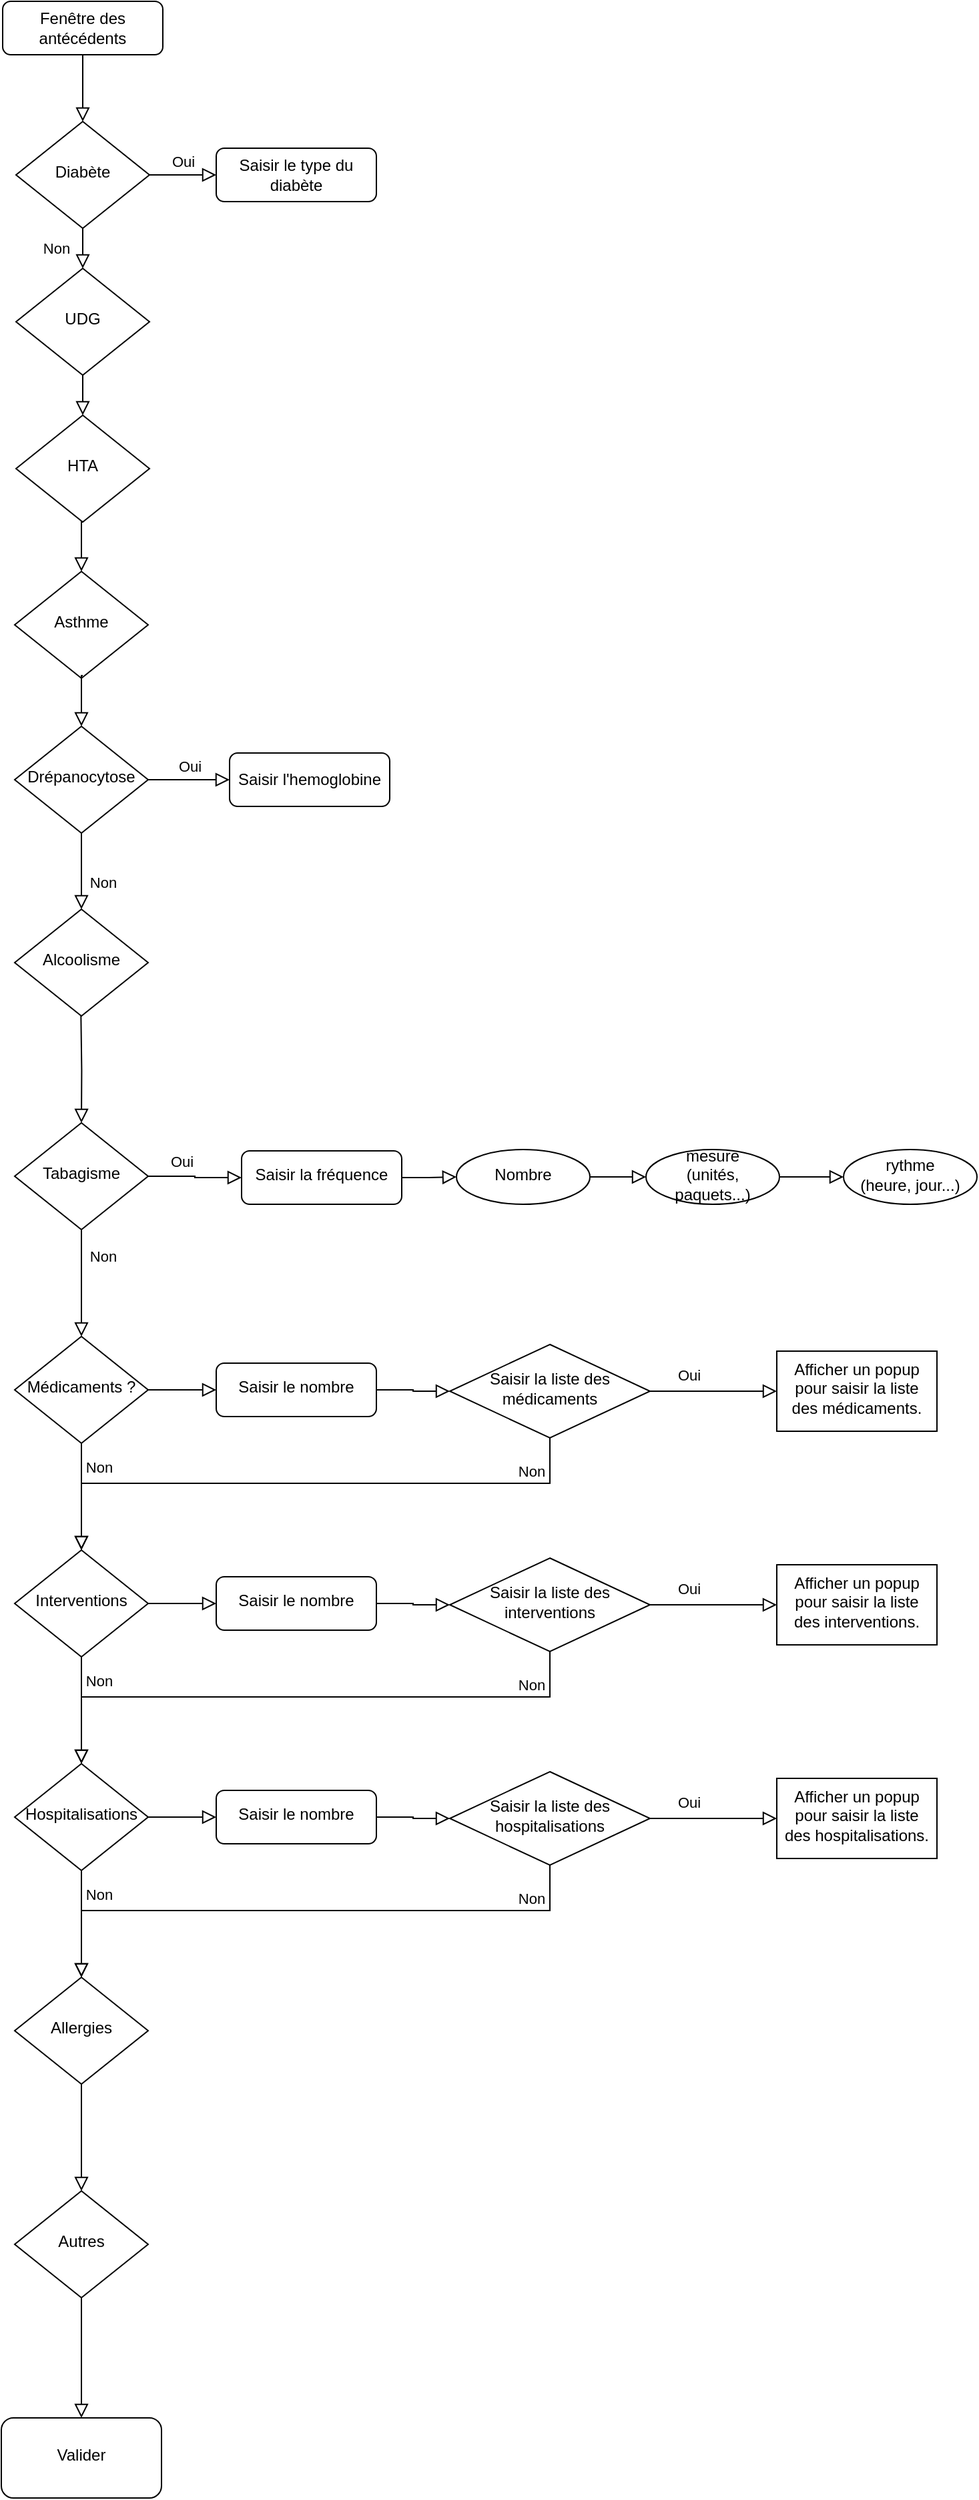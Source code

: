 <mxfile version="21.5.1" type="device">
  <diagram id="C5RBs43oDa-KdzZeNtuy" name="Page-1">
    <mxGraphModel dx="1434" dy="780" grid="1" gridSize="10" guides="1" tooltips="1" connect="1" arrows="1" fold="1" page="1" pageScale="1" pageWidth="827" pageHeight="1169" math="0" shadow="0">
      <root>
        <mxCell id="WIyWlLk6GJQsqaUBKTNV-0" />
        <mxCell id="WIyWlLk6GJQsqaUBKTNV-1" parent="WIyWlLk6GJQsqaUBKTNV-0" />
        <mxCell id="WIyWlLk6GJQsqaUBKTNV-2" value="" style="rounded=0;html=1;jettySize=auto;orthogonalLoop=1;fontSize=11;endArrow=block;endFill=0;endSize=8;strokeWidth=1;shadow=0;labelBackgroundColor=none;edgeStyle=orthogonalEdgeStyle;" parent="WIyWlLk6GJQsqaUBKTNV-1" source="WIyWlLk6GJQsqaUBKTNV-3" target="WIyWlLk6GJQsqaUBKTNV-6" edge="1">
          <mxGeometry relative="1" as="geometry" />
        </mxCell>
        <mxCell id="WIyWlLk6GJQsqaUBKTNV-3" value="Fenêtre des antécédents" style="rounded=1;whiteSpace=wrap;html=1;fontSize=12;glass=0;strokeWidth=1;shadow=0;" parent="WIyWlLk6GJQsqaUBKTNV-1" vertex="1">
          <mxGeometry x="53" y="80" width="120" height="40" as="geometry" />
        </mxCell>
        <mxCell id="WIyWlLk6GJQsqaUBKTNV-4" value="Non" style="rounded=0;html=1;jettySize=auto;orthogonalLoop=1;fontSize=11;endArrow=block;endFill=0;endSize=8;strokeWidth=1;shadow=0;labelBackgroundColor=none;edgeStyle=orthogonalEdgeStyle;" parent="WIyWlLk6GJQsqaUBKTNV-1" source="WIyWlLk6GJQsqaUBKTNV-6" target="WIyWlLk6GJQsqaUBKTNV-10" edge="1">
          <mxGeometry y="20" relative="1" as="geometry">
            <mxPoint as="offset" />
          </mxGeometry>
        </mxCell>
        <mxCell id="WIyWlLk6GJQsqaUBKTNV-5" value="Oui" style="edgeStyle=orthogonalEdgeStyle;rounded=0;html=1;jettySize=auto;orthogonalLoop=1;fontSize=11;endArrow=block;endFill=0;endSize=8;strokeWidth=1;shadow=0;labelBackgroundColor=none;" parent="WIyWlLk6GJQsqaUBKTNV-1" source="WIyWlLk6GJQsqaUBKTNV-6" target="WIyWlLk6GJQsqaUBKTNV-7" edge="1">
          <mxGeometry y="10" relative="1" as="geometry">
            <mxPoint as="offset" />
          </mxGeometry>
        </mxCell>
        <mxCell id="WIyWlLk6GJQsqaUBKTNV-6" value="Diabète" style="rhombus;whiteSpace=wrap;html=1;shadow=0;fontFamily=Helvetica;fontSize=12;align=center;strokeWidth=1;spacing=6;spacingTop=-4;" parent="WIyWlLk6GJQsqaUBKTNV-1" vertex="1">
          <mxGeometry x="63" y="170" width="100" height="80" as="geometry" />
        </mxCell>
        <mxCell id="WIyWlLk6GJQsqaUBKTNV-7" value="Saisir le type du diabète" style="rounded=1;whiteSpace=wrap;html=1;fontSize=12;glass=0;strokeWidth=1;shadow=0;" parent="WIyWlLk6GJQsqaUBKTNV-1" vertex="1">
          <mxGeometry x="213" y="190" width="120" height="40" as="geometry" />
        </mxCell>
        <mxCell id="WIyWlLk6GJQsqaUBKTNV-8" value="" style="rounded=0;html=1;jettySize=auto;orthogonalLoop=1;fontSize=11;endArrow=block;endFill=0;endSize=8;strokeWidth=1;shadow=0;labelBackgroundColor=none;edgeStyle=orthogonalEdgeStyle;" parent="WIyWlLk6GJQsqaUBKTNV-1" source="WIyWlLk6GJQsqaUBKTNV-10" target="mJ4_-zEkmCMwK1RZlJ_X-1" edge="1">
          <mxGeometry x="0.333" y="20" relative="1" as="geometry">
            <mxPoint as="offset" />
            <mxPoint x="113" y="430" as="targetPoint" />
          </mxGeometry>
        </mxCell>
        <mxCell id="WIyWlLk6GJQsqaUBKTNV-10" value="UDG" style="rhombus;whiteSpace=wrap;html=1;shadow=0;fontFamily=Helvetica;fontSize=12;align=center;strokeWidth=1;spacing=6;spacingTop=-4;" parent="WIyWlLk6GJQsqaUBKTNV-1" vertex="1">
          <mxGeometry x="63" y="280" width="100" height="80" as="geometry" />
        </mxCell>
        <mxCell id="mJ4_-zEkmCMwK1RZlJ_X-1" value="HTA" style="rhombus;whiteSpace=wrap;html=1;shadow=0;fontFamily=Helvetica;fontSize=12;align=center;strokeWidth=1;spacing=6;spacingTop=-4;" parent="WIyWlLk6GJQsqaUBKTNV-1" vertex="1">
          <mxGeometry x="63" y="390" width="100" height="80" as="geometry" />
        </mxCell>
        <mxCell id="mJ4_-zEkmCMwK1RZlJ_X-4" value="Asthme" style="rhombus;whiteSpace=wrap;html=1;shadow=0;fontFamily=Helvetica;fontSize=12;align=center;strokeWidth=1;spacing=6;spacingTop=-4;" parent="WIyWlLk6GJQsqaUBKTNV-1" vertex="1">
          <mxGeometry x="62" y="507" width="100" height="80" as="geometry" />
        </mxCell>
        <mxCell id="mJ4_-zEkmCMwK1RZlJ_X-8" value="" style="rounded=0;html=1;jettySize=auto;orthogonalLoop=1;fontSize=11;endArrow=block;endFill=0;endSize=8;strokeWidth=1;shadow=0;labelBackgroundColor=none;edgeStyle=orthogonalEdgeStyle;entryX=0.5;entryY=0;entryDx=0;entryDy=0;" parent="WIyWlLk6GJQsqaUBKTNV-1" target="mJ4_-zEkmCMwK1RZlJ_X-4" edge="1">
          <mxGeometry x="0.333" y="20" relative="1" as="geometry">
            <mxPoint as="offset" />
            <mxPoint x="113" y="470" as="sourcePoint" />
            <mxPoint x="123" y="400" as="targetPoint" />
          </mxGeometry>
        </mxCell>
        <mxCell id="mJ4_-zEkmCMwK1RZlJ_X-18" value="" style="edgeStyle=orthogonalEdgeStyle;rounded=0;orthogonalLoop=1;jettySize=auto;html=1;endArrow=block;endFill=0;endSize=8;" parent="WIyWlLk6GJQsqaUBKTNV-1" source="mJ4_-zEkmCMwK1RZlJ_X-9" target="mJ4_-zEkmCMwK1RZlJ_X-17" edge="1">
          <mxGeometry relative="1" as="geometry" />
        </mxCell>
        <mxCell id="mJ4_-zEkmCMwK1RZlJ_X-19" value="Non" style="edgeLabel;html=1;align=center;verticalAlign=middle;resizable=0;points=[];" parent="mJ4_-zEkmCMwK1RZlJ_X-18" vertex="1" connectable="0">
          <mxGeometry x="0.199" y="2" relative="1" as="geometry">
            <mxPoint x="14" y="3" as="offset" />
          </mxGeometry>
        </mxCell>
        <mxCell id="mJ4_-zEkmCMwK1RZlJ_X-9" value="Drépanocytose" style="rhombus;whiteSpace=wrap;html=1;shadow=0;fontFamily=Helvetica;fontSize=12;align=center;strokeWidth=1;spacing=6;spacingTop=-4;" parent="WIyWlLk6GJQsqaUBKTNV-1" vertex="1">
          <mxGeometry x="62" y="623" width="100" height="80" as="geometry" />
        </mxCell>
        <mxCell id="mJ4_-zEkmCMwK1RZlJ_X-10" value="" style="rounded=0;html=1;jettySize=auto;orthogonalLoop=1;fontSize=11;endArrow=block;endFill=0;endSize=8;strokeWidth=1;shadow=0;labelBackgroundColor=none;edgeStyle=orthogonalEdgeStyle;entryX=0.5;entryY=0;entryDx=0;entryDy=0;" parent="WIyWlLk6GJQsqaUBKTNV-1" target="mJ4_-zEkmCMwK1RZlJ_X-9" edge="1">
          <mxGeometry x="0.333" y="20" relative="1" as="geometry">
            <mxPoint as="offset" />
            <mxPoint x="113" y="585" as="sourcePoint" />
            <mxPoint x="123" y="515" as="targetPoint" />
          </mxGeometry>
        </mxCell>
        <mxCell id="mJ4_-zEkmCMwK1RZlJ_X-14" value="Oui" style="edgeStyle=orthogonalEdgeStyle;rounded=0;html=1;jettySize=auto;orthogonalLoop=1;fontSize=11;endArrow=block;endFill=0;endSize=8;strokeWidth=1;shadow=0;labelBackgroundColor=none;exitX=1;exitY=0.5;exitDx=0;exitDy=0;" parent="WIyWlLk6GJQsqaUBKTNV-1" source="mJ4_-zEkmCMwK1RZlJ_X-9" target="mJ4_-zEkmCMwK1RZlJ_X-15" edge="1">
          <mxGeometry y="10" relative="1" as="geometry">
            <mxPoint as="offset" />
            <mxPoint x="193" y="643" as="sourcePoint" />
          </mxGeometry>
        </mxCell>
        <mxCell id="mJ4_-zEkmCMwK1RZlJ_X-15" value="Saisir l&#39;hemoglobine" style="rounded=1;whiteSpace=wrap;html=1;fontSize=12;glass=0;strokeWidth=1;shadow=0;" parent="WIyWlLk6GJQsqaUBKTNV-1" vertex="1">
          <mxGeometry x="223" y="643" width="120" height="40" as="geometry" />
        </mxCell>
        <mxCell id="mJ4_-zEkmCMwK1RZlJ_X-17" value="Alcoolisme" style="rhombus;whiteSpace=wrap;html=1;shadow=0;fontFamily=Helvetica;fontSize=12;align=center;strokeWidth=1;spacing=6;spacingTop=-4;" parent="WIyWlLk6GJQsqaUBKTNV-1" vertex="1">
          <mxGeometry x="62" y="760" width="100" height="80" as="geometry" />
        </mxCell>
        <mxCell id="mJ4_-zEkmCMwK1RZlJ_X-23" value="" style="edgeStyle=orthogonalEdgeStyle;rounded=0;orthogonalLoop=1;jettySize=auto;html=1;endArrow=block;endFill=0;endSize=8;" parent="WIyWlLk6GJQsqaUBKTNV-1" source="mJ4_-zEkmCMwK1RZlJ_X-20" target="mJ4_-zEkmCMwK1RZlJ_X-22" edge="1">
          <mxGeometry relative="1" as="geometry" />
        </mxCell>
        <mxCell id="mJ4_-zEkmCMwK1RZlJ_X-38" value="Oui" style="edgeLabel;html=1;align=center;verticalAlign=middle;resizable=0;points=[];" parent="mJ4_-zEkmCMwK1RZlJ_X-23" vertex="1" connectable="0">
          <mxGeometry x="-0.013" relative="1" as="geometry">
            <mxPoint x="-10" y="-11" as="offset" />
          </mxGeometry>
        </mxCell>
        <mxCell id="mJ4_-zEkmCMwK1RZlJ_X-37" value="" style="edgeStyle=orthogonalEdgeStyle;rounded=0;orthogonalLoop=1;jettySize=auto;html=1;endArrow=block;endFill=0;endSize=8;" parent="WIyWlLk6GJQsqaUBKTNV-1" source="mJ4_-zEkmCMwK1RZlJ_X-20" target="mJ4_-zEkmCMwK1RZlJ_X-36" edge="1">
          <mxGeometry relative="1" as="geometry" />
        </mxCell>
        <mxCell id="mJ4_-zEkmCMwK1RZlJ_X-39" value="Non" style="edgeLabel;html=1;align=center;verticalAlign=middle;resizable=0;points=[];" parent="mJ4_-zEkmCMwK1RZlJ_X-37" vertex="1" connectable="0">
          <mxGeometry x="0.136" y="-2" relative="1" as="geometry">
            <mxPoint x="18" y="-26" as="offset" />
          </mxGeometry>
        </mxCell>
        <mxCell id="mJ4_-zEkmCMwK1RZlJ_X-20" value="Tabagisme" style="rhombus;whiteSpace=wrap;html=1;shadow=0;fontFamily=Helvetica;fontSize=12;align=center;strokeWidth=1;spacing=6;spacingTop=-4;" parent="WIyWlLk6GJQsqaUBKTNV-1" vertex="1">
          <mxGeometry x="62" y="920" width="100" height="80" as="geometry" />
        </mxCell>
        <mxCell id="mJ4_-zEkmCMwK1RZlJ_X-27" value="" style="edgeStyle=orthogonalEdgeStyle;rounded=0;orthogonalLoop=1;jettySize=auto;html=1;endArrow=block;endFill=0;endSize=8;" parent="WIyWlLk6GJQsqaUBKTNV-1" source="mJ4_-zEkmCMwK1RZlJ_X-22" target="mJ4_-zEkmCMwK1RZlJ_X-26" edge="1">
          <mxGeometry relative="1" as="geometry" />
        </mxCell>
        <mxCell id="mJ4_-zEkmCMwK1RZlJ_X-22" value="Saisir la fréquence" style="whiteSpace=wrap;html=1;shadow=0;strokeWidth=1;spacing=6;spacingTop=-4;rounded=1;" parent="WIyWlLk6GJQsqaUBKTNV-1" vertex="1">
          <mxGeometry x="232" y="941" width="120" height="40" as="geometry" />
        </mxCell>
        <mxCell id="mJ4_-zEkmCMwK1RZlJ_X-29" value="" style="edgeStyle=orthogonalEdgeStyle;rounded=0;orthogonalLoop=1;jettySize=auto;html=1;endArrow=block;endFill=0;endSize=8;" parent="WIyWlLk6GJQsqaUBKTNV-1" source="mJ4_-zEkmCMwK1RZlJ_X-26" target="mJ4_-zEkmCMwK1RZlJ_X-28" edge="1">
          <mxGeometry relative="1" as="geometry" />
        </mxCell>
        <mxCell id="mJ4_-zEkmCMwK1RZlJ_X-26" value="Nombre" style="ellipse;whiteSpace=wrap;html=1;shadow=0;strokeWidth=1;spacing=6;spacingTop=-4;rounded=1;" parent="WIyWlLk6GJQsqaUBKTNV-1" vertex="1">
          <mxGeometry x="393" y="940" width="100" height="41" as="geometry" />
        </mxCell>
        <mxCell id="mJ4_-zEkmCMwK1RZlJ_X-31" value="" style="edgeStyle=orthogonalEdgeStyle;rounded=0;orthogonalLoop=1;jettySize=auto;html=1;endArrow=block;endFill=0;endSize=8;" parent="WIyWlLk6GJQsqaUBKTNV-1" source="mJ4_-zEkmCMwK1RZlJ_X-28" target="mJ4_-zEkmCMwK1RZlJ_X-30" edge="1">
          <mxGeometry relative="1" as="geometry" />
        </mxCell>
        <mxCell id="mJ4_-zEkmCMwK1RZlJ_X-28" value="mesure&lt;br&gt;(unités, paquets...)" style="ellipse;whiteSpace=wrap;html=1;shadow=0;strokeWidth=1;spacing=6;spacingTop=-4;rounded=1;" parent="WIyWlLk6GJQsqaUBKTNV-1" vertex="1">
          <mxGeometry x="535" y="940" width="100" height="41" as="geometry" />
        </mxCell>
        <mxCell id="mJ4_-zEkmCMwK1RZlJ_X-30" value="rythme&lt;br&gt;(heure, jour...)" style="ellipse;whiteSpace=wrap;html=1;shadow=0;strokeWidth=1;spacing=6;spacingTop=-4;rounded=1;" parent="WIyWlLk6GJQsqaUBKTNV-1" vertex="1">
          <mxGeometry x="683" y="940" width="100" height="41" as="geometry" />
        </mxCell>
        <mxCell id="mJ4_-zEkmCMwK1RZlJ_X-34" value="" style="edgeStyle=orthogonalEdgeStyle;rounded=0;orthogonalLoop=1;jettySize=auto;html=1;endArrow=block;endFill=0;endSize=8;entryX=0.5;entryY=0;entryDx=0;entryDy=0;" parent="WIyWlLk6GJQsqaUBKTNV-1" target="mJ4_-zEkmCMwK1RZlJ_X-20" edge="1">
          <mxGeometry relative="1" as="geometry">
            <mxPoint x="111.66" y="840" as="sourcePoint" />
            <mxPoint x="143" y="890" as="targetPoint" />
          </mxGeometry>
        </mxCell>
        <mxCell id="mJ4_-zEkmCMwK1RZlJ_X-41" value="" style="edgeStyle=orthogonalEdgeStyle;rounded=0;orthogonalLoop=1;jettySize=auto;html=1;endArrow=block;endFill=0;endSize=8;" parent="WIyWlLk6GJQsqaUBKTNV-1" source="mJ4_-zEkmCMwK1RZlJ_X-36" edge="1">
          <mxGeometry relative="1" as="geometry">
            <mxPoint x="112" y="1240" as="targetPoint" />
          </mxGeometry>
        </mxCell>
        <mxCell id="mJ4_-zEkmCMwK1RZlJ_X-53" value="Non" style="edgeLabel;html=1;align=center;verticalAlign=middle;resizable=0;points=[];" parent="mJ4_-zEkmCMwK1RZlJ_X-41" vertex="1" connectable="0">
          <mxGeometry x="-0.502" y="-2" relative="1" as="geometry">
            <mxPoint x="15" y="-2" as="offset" />
          </mxGeometry>
        </mxCell>
        <mxCell id="mJ4_-zEkmCMwK1RZlJ_X-43" value="" style="edgeStyle=orthogonalEdgeStyle;rounded=0;orthogonalLoop=1;jettySize=auto;html=1;endArrow=block;endFill=0;endSize=8;" parent="WIyWlLk6GJQsqaUBKTNV-1" source="mJ4_-zEkmCMwK1RZlJ_X-36" target="mJ4_-zEkmCMwK1RZlJ_X-42" edge="1">
          <mxGeometry relative="1" as="geometry" />
        </mxCell>
        <mxCell id="mJ4_-zEkmCMwK1RZlJ_X-36" value="Médicaments ?" style="rhombus;whiteSpace=wrap;html=1;shadow=0;fontFamily=Helvetica;fontSize=12;align=center;strokeWidth=1;spacing=6;spacingTop=-4;" parent="WIyWlLk6GJQsqaUBKTNV-1" vertex="1">
          <mxGeometry x="62" y="1080" width="100" height="80" as="geometry" />
        </mxCell>
        <mxCell id="mJ4_-zEkmCMwK1RZlJ_X-45" value="" style="edgeStyle=orthogonalEdgeStyle;rounded=0;orthogonalLoop=1;jettySize=auto;html=1;endArrow=block;endFill=0;endSize=8;" parent="WIyWlLk6GJQsqaUBKTNV-1" source="mJ4_-zEkmCMwK1RZlJ_X-42" target="mJ4_-zEkmCMwK1RZlJ_X-44" edge="1">
          <mxGeometry relative="1" as="geometry" />
        </mxCell>
        <mxCell id="mJ4_-zEkmCMwK1RZlJ_X-42" value="Saisir le nombre" style="whiteSpace=wrap;html=1;shadow=0;strokeWidth=1;spacing=6;spacingTop=-4;rounded=1;" parent="WIyWlLk6GJQsqaUBKTNV-1" vertex="1">
          <mxGeometry x="213" y="1100" width="120" height="40" as="geometry" />
        </mxCell>
        <mxCell id="mJ4_-zEkmCMwK1RZlJ_X-47" value="" style="edgeStyle=orthogonalEdgeStyle;rounded=0;orthogonalLoop=1;jettySize=auto;html=1;endArrow=block;endFill=0;endSize=8;" parent="WIyWlLk6GJQsqaUBKTNV-1" source="mJ4_-zEkmCMwK1RZlJ_X-44" target="mJ4_-zEkmCMwK1RZlJ_X-46" edge="1">
          <mxGeometry relative="1" as="geometry" />
        </mxCell>
        <mxCell id="mJ4_-zEkmCMwK1RZlJ_X-48" value="Oui" style="edgeLabel;html=1;align=center;verticalAlign=middle;resizable=0;points=[];" parent="mJ4_-zEkmCMwK1RZlJ_X-47" vertex="1" connectable="0">
          <mxGeometry x="-0.075" relative="1" as="geometry">
            <mxPoint x="-15" y="-12" as="offset" />
          </mxGeometry>
        </mxCell>
        <mxCell id="mJ4_-zEkmCMwK1RZlJ_X-50" value="" style="edgeStyle=orthogonalEdgeStyle;rounded=0;orthogonalLoop=1;jettySize=auto;html=1;endArrow=block;endFill=0;endSize=8;" parent="WIyWlLk6GJQsqaUBKTNV-1" source="mJ4_-zEkmCMwK1RZlJ_X-44" target="mJ4_-zEkmCMwK1RZlJ_X-57" edge="1">
          <mxGeometry relative="1" as="geometry">
            <mxPoint x="112" y="1240" as="targetPoint" />
            <Array as="points">
              <mxPoint x="463" y="1190" />
              <mxPoint x="112" y="1190" />
            </Array>
          </mxGeometry>
        </mxCell>
        <mxCell id="mJ4_-zEkmCMwK1RZlJ_X-52" value="Non" style="edgeLabel;html=1;align=center;verticalAlign=middle;resizable=0;points=[];" parent="mJ4_-zEkmCMwK1RZlJ_X-50" vertex="1" connectable="0">
          <mxGeometry x="-0.884" y="-2" relative="1" as="geometry">
            <mxPoint x="-12" as="offset" />
          </mxGeometry>
        </mxCell>
        <mxCell id="mJ4_-zEkmCMwK1RZlJ_X-44" value="Saisir la liste des médicaments" style="rhombus;whiteSpace=wrap;html=1;shadow=0;strokeWidth=1;spacing=6;spacingTop=-4;rounded=0;" parent="WIyWlLk6GJQsqaUBKTNV-1" vertex="1">
          <mxGeometry x="388" y="1086" width="150" height="70" as="geometry" />
        </mxCell>
        <mxCell id="mJ4_-zEkmCMwK1RZlJ_X-46" value="Afficher un popup pour saisir la liste des médicaments." style="whiteSpace=wrap;html=1;shadow=0;strokeWidth=1;spacing=6;spacingTop=-4;rounded=0;" parent="WIyWlLk6GJQsqaUBKTNV-1" vertex="1">
          <mxGeometry x="633" y="1091" width="120" height="60" as="geometry" />
        </mxCell>
        <mxCell id="mJ4_-zEkmCMwK1RZlJ_X-54" value="" style="edgeStyle=orthogonalEdgeStyle;rounded=0;orthogonalLoop=1;jettySize=auto;html=1;endArrow=block;endFill=0;endSize=8;" parent="WIyWlLk6GJQsqaUBKTNV-1" source="mJ4_-zEkmCMwK1RZlJ_X-57" edge="1">
          <mxGeometry relative="1" as="geometry">
            <mxPoint x="112" y="1400" as="targetPoint" />
          </mxGeometry>
        </mxCell>
        <mxCell id="mJ4_-zEkmCMwK1RZlJ_X-55" value="Non" style="edgeLabel;html=1;align=center;verticalAlign=middle;resizable=0;points=[];" parent="mJ4_-zEkmCMwK1RZlJ_X-54" vertex="1" connectable="0">
          <mxGeometry x="-0.502" y="-2" relative="1" as="geometry">
            <mxPoint x="15" y="-2" as="offset" />
          </mxGeometry>
        </mxCell>
        <mxCell id="mJ4_-zEkmCMwK1RZlJ_X-56" value="" style="edgeStyle=orthogonalEdgeStyle;rounded=0;orthogonalLoop=1;jettySize=auto;html=1;endArrow=block;endFill=0;endSize=8;" parent="WIyWlLk6GJQsqaUBKTNV-1" source="mJ4_-zEkmCMwK1RZlJ_X-57" target="mJ4_-zEkmCMwK1RZlJ_X-59" edge="1">
          <mxGeometry relative="1" as="geometry" />
        </mxCell>
        <mxCell id="mJ4_-zEkmCMwK1RZlJ_X-57" value="Interventions" style="rhombus;whiteSpace=wrap;html=1;shadow=0;fontFamily=Helvetica;fontSize=12;align=center;strokeWidth=1;spacing=6;spacingTop=-4;" parent="WIyWlLk6GJQsqaUBKTNV-1" vertex="1">
          <mxGeometry x="62" y="1240" width="100" height="80" as="geometry" />
        </mxCell>
        <mxCell id="mJ4_-zEkmCMwK1RZlJ_X-58" value="" style="edgeStyle=orthogonalEdgeStyle;rounded=0;orthogonalLoop=1;jettySize=auto;html=1;endArrow=block;endFill=0;endSize=8;" parent="WIyWlLk6GJQsqaUBKTNV-1" source="mJ4_-zEkmCMwK1RZlJ_X-59" target="mJ4_-zEkmCMwK1RZlJ_X-64" edge="1">
          <mxGeometry relative="1" as="geometry" />
        </mxCell>
        <mxCell id="mJ4_-zEkmCMwK1RZlJ_X-59" value="Saisir le nombre" style="whiteSpace=wrap;html=1;shadow=0;strokeWidth=1;spacing=6;spacingTop=-4;rounded=1;" parent="WIyWlLk6GJQsqaUBKTNV-1" vertex="1">
          <mxGeometry x="213" y="1260" width="120" height="40" as="geometry" />
        </mxCell>
        <mxCell id="mJ4_-zEkmCMwK1RZlJ_X-60" value="" style="edgeStyle=orthogonalEdgeStyle;rounded=0;orthogonalLoop=1;jettySize=auto;html=1;endArrow=block;endFill=0;endSize=8;" parent="WIyWlLk6GJQsqaUBKTNV-1" source="mJ4_-zEkmCMwK1RZlJ_X-64" target="mJ4_-zEkmCMwK1RZlJ_X-65" edge="1">
          <mxGeometry relative="1" as="geometry" />
        </mxCell>
        <mxCell id="mJ4_-zEkmCMwK1RZlJ_X-61" value="Oui" style="edgeLabel;html=1;align=center;verticalAlign=middle;resizable=0;points=[];" parent="mJ4_-zEkmCMwK1RZlJ_X-60" vertex="1" connectable="0">
          <mxGeometry x="-0.075" relative="1" as="geometry">
            <mxPoint x="-15" y="-12" as="offset" />
          </mxGeometry>
        </mxCell>
        <mxCell id="mJ4_-zEkmCMwK1RZlJ_X-62" value="" style="edgeStyle=orthogonalEdgeStyle;rounded=0;orthogonalLoop=1;jettySize=auto;html=1;entryX=0.5;entryY=0;entryDx=0;entryDy=0;endArrow=block;endFill=0;endSize=8;" parent="WIyWlLk6GJQsqaUBKTNV-1" source="mJ4_-zEkmCMwK1RZlJ_X-64" target="mJ4_-zEkmCMwK1RZlJ_X-69" edge="1">
          <mxGeometry relative="1" as="geometry">
            <mxPoint x="112" y="1400" as="targetPoint" />
            <Array as="points">
              <mxPoint x="463" y="1350" />
              <mxPoint x="112" y="1350" />
            </Array>
          </mxGeometry>
        </mxCell>
        <mxCell id="mJ4_-zEkmCMwK1RZlJ_X-63" value="Non" style="edgeLabel;html=1;align=center;verticalAlign=middle;resizable=0;points=[];" parent="mJ4_-zEkmCMwK1RZlJ_X-62" vertex="1" connectable="0">
          <mxGeometry x="-0.884" y="-2" relative="1" as="geometry">
            <mxPoint x="-12" as="offset" />
          </mxGeometry>
        </mxCell>
        <mxCell id="mJ4_-zEkmCMwK1RZlJ_X-64" value="Saisir la liste des interventions" style="rhombus;whiteSpace=wrap;html=1;shadow=0;strokeWidth=1;spacing=6;spacingTop=-4;rounded=0;" parent="WIyWlLk6GJQsqaUBKTNV-1" vertex="1">
          <mxGeometry x="388" y="1246" width="150" height="70" as="geometry" />
        </mxCell>
        <mxCell id="mJ4_-zEkmCMwK1RZlJ_X-65" value="Afficher un popup pour saisir la liste des interventions." style="whiteSpace=wrap;html=1;shadow=0;strokeWidth=1;spacing=6;spacingTop=-4;rounded=0;" parent="WIyWlLk6GJQsqaUBKTNV-1" vertex="1">
          <mxGeometry x="633" y="1251" width="120" height="60" as="geometry" />
        </mxCell>
        <mxCell id="mJ4_-zEkmCMwK1RZlJ_X-66" value="" style="edgeStyle=orthogonalEdgeStyle;rounded=0;orthogonalLoop=1;jettySize=auto;html=1;endArrow=block;endFill=0;endSize=8;" parent="WIyWlLk6GJQsqaUBKTNV-1" source="mJ4_-zEkmCMwK1RZlJ_X-69" edge="1">
          <mxGeometry relative="1" as="geometry">
            <mxPoint x="112" y="1560" as="targetPoint" />
          </mxGeometry>
        </mxCell>
        <mxCell id="mJ4_-zEkmCMwK1RZlJ_X-67" value="Non" style="edgeLabel;html=1;align=center;verticalAlign=middle;resizable=0;points=[];" parent="mJ4_-zEkmCMwK1RZlJ_X-66" vertex="1" connectable="0">
          <mxGeometry x="-0.502" y="-2" relative="1" as="geometry">
            <mxPoint x="15" y="-2" as="offset" />
          </mxGeometry>
        </mxCell>
        <mxCell id="mJ4_-zEkmCMwK1RZlJ_X-68" value="" style="edgeStyle=orthogonalEdgeStyle;rounded=0;orthogonalLoop=1;jettySize=auto;html=1;endArrow=block;endFill=0;endSize=8;" parent="WIyWlLk6GJQsqaUBKTNV-1" source="mJ4_-zEkmCMwK1RZlJ_X-69" target="mJ4_-zEkmCMwK1RZlJ_X-71" edge="1">
          <mxGeometry relative="1" as="geometry" />
        </mxCell>
        <mxCell id="mJ4_-zEkmCMwK1RZlJ_X-69" value="Hospitalisations" style="rhombus;whiteSpace=wrap;html=1;shadow=0;fontFamily=Helvetica;fontSize=12;align=center;strokeWidth=1;spacing=6;spacingTop=-4;" parent="WIyWlLk6GJQsqaUBKTNV-1" vertex="1">
          <mxGeometry x="62" y="1400" width="100" height="80" as="geometry" />
        </mxCell>
        <mxCell id="mJ4_-zEkmCMwK1RZlJ_X-70" value="" style="edgeStyle=orthogonalEdgeStyle;rounded=0;orthogonalLoop=1;jettySize=auto;html=1;endArrow=block;endFill=0;endSize=8;" parent="WIyWlLk6GJQsqaUBKTNV-1" source="mJ4_-zEkmCMwK1RZlJ_X-71" target="mJ4_-zEkmCMwK1RZlJ_X-76" edge="1">
          <mxGeometry relative="1" as="geometry" />
        </mxCell>
        <mxCell id="mJ4_-zEkmCMwK1RZlJ_X-71" value="Saisir le nombre" style="whiteSpace=wrap;html=1;shadow=0;strokeWidth=1;spacing=6;spacingTop=-4;rounded=1;" parent="WIyWlLk6GJQsqaUBKTNV-1" vertex="1">
          <mxGeometry x="213" y="1420" width="120" height="40" as="geometry" />
        </mxCell>
        <mxCell id="mJ4_-zEkmCMwK1RZlJ_X-72" value="" style="edgeStyle=orthogonalEdgeStyle;rounded=0;orthogonalLoop=1;jettySize=auto;html=1;endArrow=block;endFill=0;endSize=8;" parent="WIyWlLk6GJQsqaUBKTNV-1" source="mJ4_-zEkmCMwK1RZlJ_X-76" target="mJ4_-zEkmCMwK1RZlJ_X-77" edge="1">
          <mxGeometry relative="1" as="geometry" />
        </mxCell>
        <mxCell id="mJ4_-zEkmCMwK1RZlJ_X-73" value="Oui" style="edgeLabel;html=1;align=center;verticalAlign=middle;resizable=0;points=[];" parent="mJ4_-zEkmCMwK1RZlJ_X-72" vertex="1" connectable="0">
          <mxGeometry x="-0.075" relative="1" as="geometry">
            <mxPoint x="-15" y="-12" as="offset" />
          </mxGeometry>
        </mxCell>
        <mxCell id="mJ4_-zEkmCMwK1RZlJ_X-74" value="" style="edgeStyle=orthogonalEdgeStyle;rounded=0;orthogonalLoop=1;jettySize=auto;html=1;entryX=0.5;entryY=0;entryDx=0;entryDy=0;endArrow=block;endFill=0;endSize=8;" parent="WIyWlLk6GJQsqaUBKTNV-1" source="mJ4_-zEkmCMwK1RZlJ_X-76" edge="1">
          <mxGeometry relative="1" as="geometry">
            <mxPoint x="112" y="1560" as="targetPoint" />
            <Array as="points">
              <mxPoint x="463" y="1510" />
              <mxPoint x="112" y="1510" />
            </Array>
          </mxGeometry>
        </mxCell>
        <mxCell id="mJ4_-zEkmCMwK1RZlJ_X-75" value="Non" style="edgeLabel;html=1;align=center;verticalAlign=middle;resizable=0;points=[];" parent="mJ4_-zEkmCMwK1RZlJ_X-74" vertex="1" connectable="0">
          <mxGeometry x="-0.884" y="-2" relative="1" as="geometry">
            <mxPoint x="-12" as="offset" />
          </mxGeometry>
        </mxCell>
        <mxCell id="mJ4_-zEkmCMwK1RZlJ_X-76" value="Saisir la liste des hospitalisations" style="rhombus;whiteSpace=wrap;html=1;shadow=0;strokeWidth=1;spacing=6;spacingTop=-4;rounded=0;" parent="WIyWlLk6GJQsqaUBKTNV-1" vertex="1">
          <mxGeometry x="388" y="1406" width="150" height="70" as="geometry" />
        </mxCell>
        <mxCell id="mJ4_-zEkmCMwK1RZlJ_X-77" value="Afficher un popup pour saisir la liste des hospitalisations." style="whiteSpace=wrap;html=1;shadow=0;strokeWidth=1;spacing=6;spacingTop=-4;rounded=0;" parent="WIyWlLk6GJQsqaUBKTNV-1" vertex="1">
          <mxGeometry x="633" y="1411" width="120" height="60" as="geometry" />
        </mxCell>
        <mxCell id="mJ4_-zEkmCMwK1RZlJ_X-81" value="" style="edgeStyle=orthogonalEdgeStyle;rounded=0;orthogonalLoop=1;jettySize=auto;html=1;endArrow=block;endFill=0;endSize=8;" parent="WIyWlLk6GJQsqaUBKTNV-1" source="mJ4_-zEkmCMwK1RZlJ_X-78" target="mJ4_-zEkmCMwK1RZlJ_X-80" edge="1">
          <mxGeometry relative="1" as="geometry" />
        </mxCell>
        <mxCell id="mJ4_-zEkmCMwK1RZlJ_X-78" value="Allergies" style="rhombus;whiteSpace=wrap;html=1;shadow=0;fontFamily=Helvetica;fontSize=12;align=center;strokeWidth=1;spacing=6;spacingTop=-4;" parent="WIyWlLk6GJQsqaUBKTNV-1" vertex="1">
          <mxGeometry x="62" y="1560" width="100" height="80" as="geometry" />
        </mxCell>
        <mxCell id="mJ4_-zEkmCMwK1RZlJ_X-83" value="" style="edgeStyle=orthogonalEdgeStyle;rounded=0;orthogonalLoop=1;jettySize=auto;html=1;endArrow=block;endFill=0;endSize=8;" parent="WIyWlLk6GJQsqaUBKTNV-1" source="mJ4_-zEkmCMwK1RZlJ_X-80" target="mJ4_-zEkmCMwK1RZlJ_X-82" edge="1">
          <mxGeometry relative="1" as="geometry" />
        </mxCell>
        <mxCell id="mJ4_-zEkmCMwK1RZlJ_X-80" value="Autres" style="rhombus;whiteSpace=wrap;html=1;shadow=0;fontFamily=Helvetica;fontSize=12;align=center;strokeWidth=1;spacing=6;spacingTop=-4;" parent="WIyWlLk6GJQsqaUBKTNV-1" vertex="1">
          <mxGeometry x="62" y="1720" width="100" height="80" as="geometry" />
        </mxCell>
        <mxCell id="mJ4_-zEkmCMwK1RZlJ_X-82" value="Valider" style="whiteSpace=wrap;html=1;shadow=0;strokeWidth=1;spacing=6;spacingTop=-4;rounded=1;" parent="WIyWlLk6GJQsqaUBKTNV-1" vertex="1">
          <mxGeometry x="52" y="1890" width="120" height="60" as="geometry" />
        </mxCell>
      </root>
    </mxGraphModel>
  </diagram>
</mxfile>
